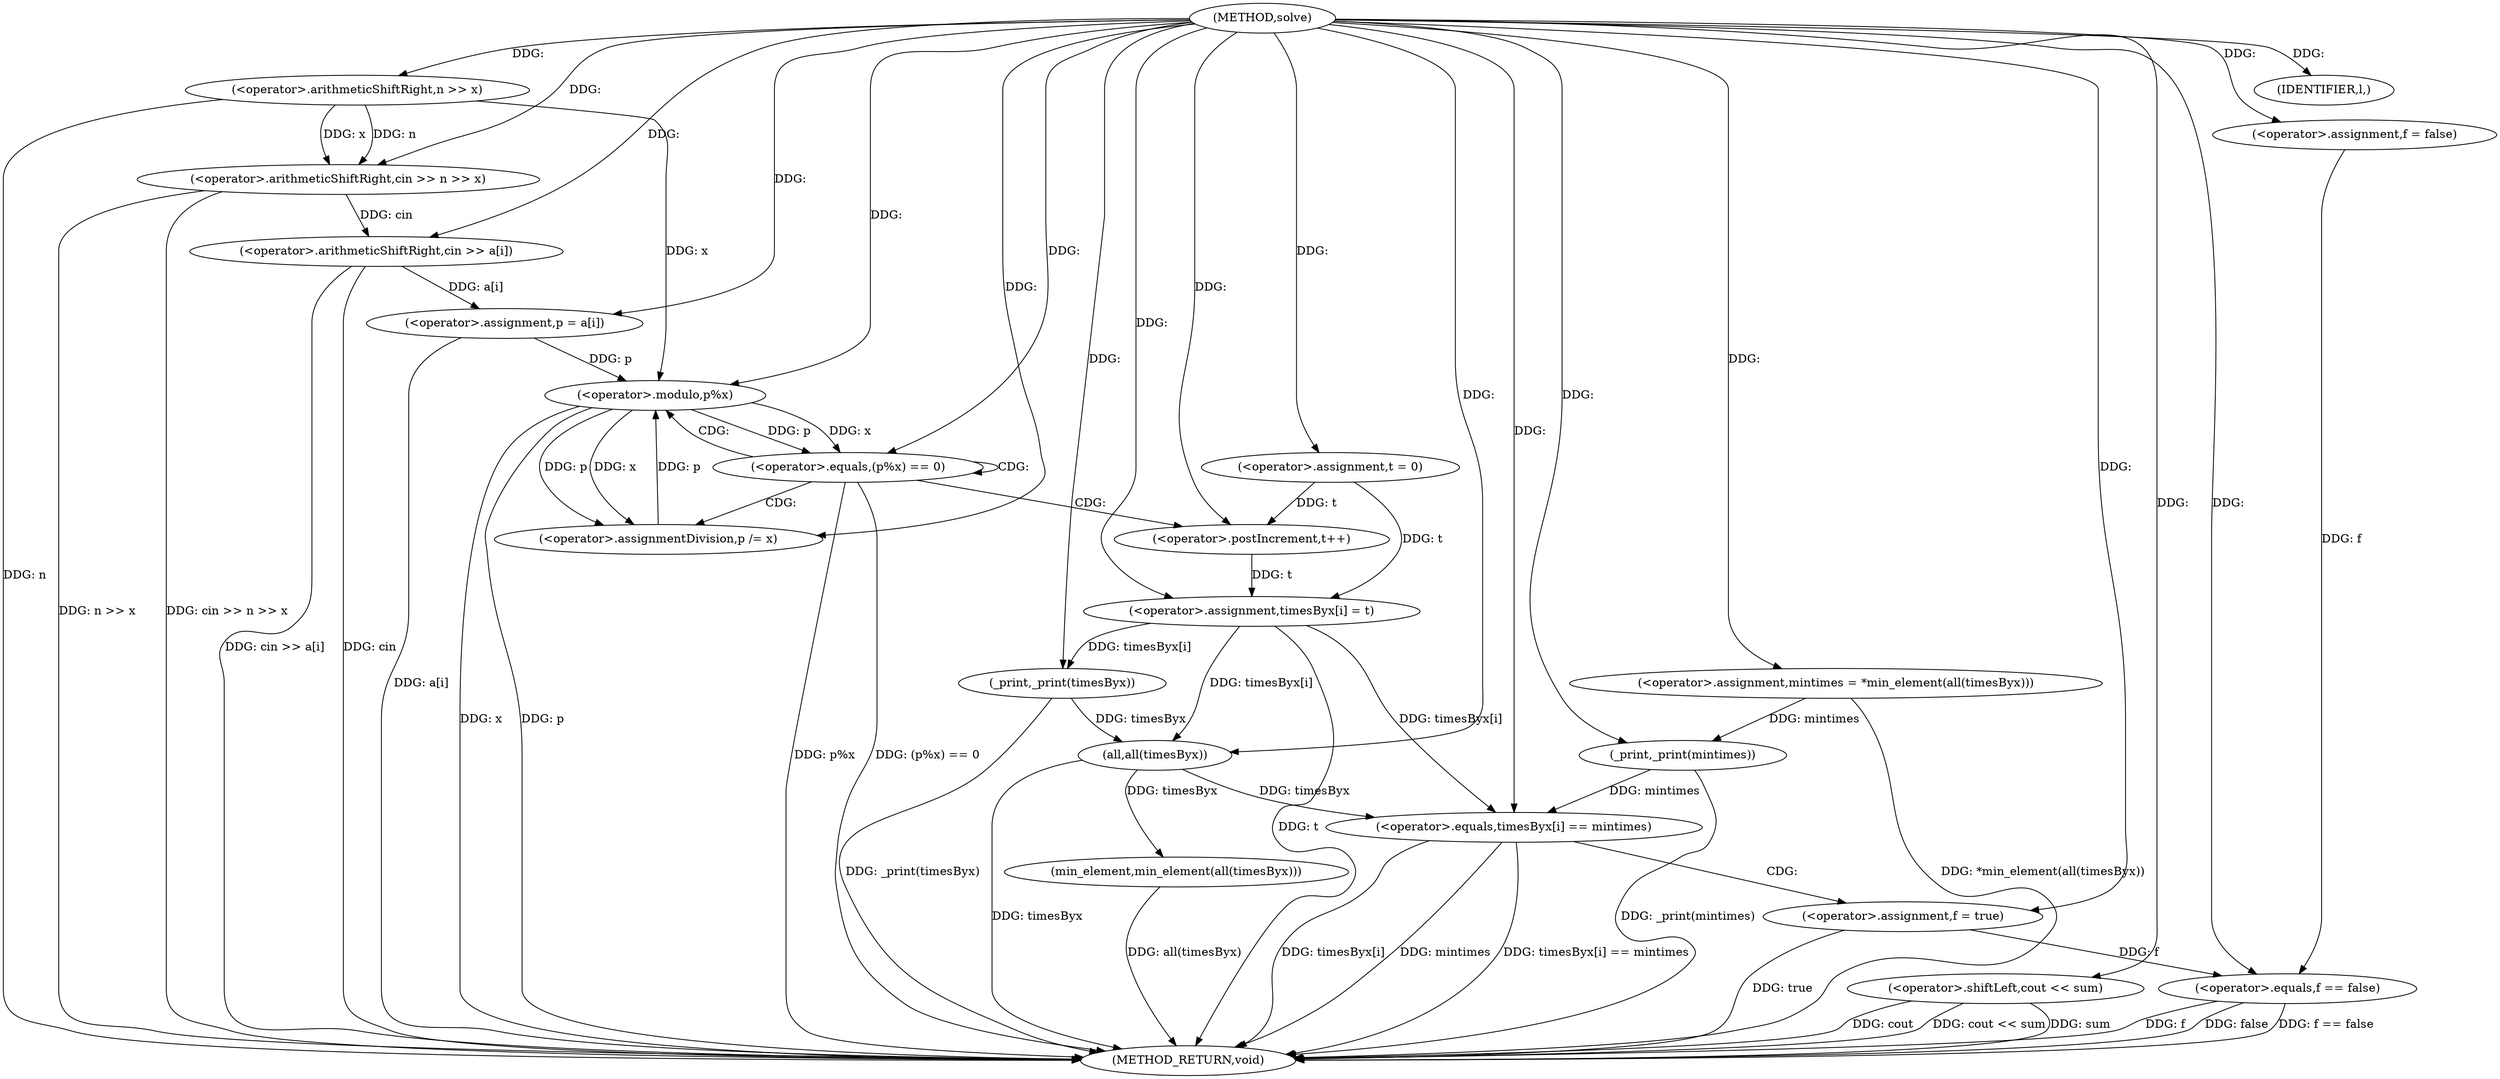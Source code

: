 digraph "solve" {  
"1000649" [label = "(METHOD,solve)" ]
"1000729" [label = "(METHOD_RETURN,void)" ]
"1000653" [label = "(<operator>.arithmeticShiftRight,cin >> n >> x)" ]
"1000659" [label = "(<operator>.arithmeticShiftRight,cin >> a[i])" ]
"1000665" [label = "(<operator>.assignment,f = false)" ]
"1000668" [label = "(IDENTIFIER,l,)" ]
"1000698" [label = "(_print,_print(timesByx))" ]
"1000701" [label = "(<operator>.assignment,mintimes = *min_element(all(timesByx)))" ]
"1000707" [label = "(_print,_print(mintimes))" ]
"1000726" [label = "(<operator>.shiftLeft,cout << sum)" ]
"1000672" [label = "(<operator>.assignment,t = 0)" ]
"1000676" [label = "(<operator>.assignment,p = a[i])" ]
"1000693" [label = "(<operator>.assignment,timesByx[i] = t)" ]
"1000655" [label = "(<operator>.arithmeticShiftRight,n >> x)" ]
"1000682" [label = "(<operator>.equals,(p%x) == 0)" ]
"1000711" [label = "(<operator>.equals,timesByx[i] == mintimes)" ]
"1000716" [label = "(<operator>.assignment,f = true)" ]
"1000720" [label = "(<operator>.equals,f == false)" ]
"1000688" [label = "(<operator>.assignmentDivision,p /= x)" ]
"1000691" [label = "(<operator>.postIncrement,t++)" ]
"1000704" [label = "(min_element,min_element(all(timesByx)))" ]
"1000683" [label = "(<operator>.modulo,p%x)" ]
"1000705" [label = "(all,all(timesByx))" ]
  "1000655" -> "1000729"  [ label = "DDG: n"] 
  "1000653" -> "1000729"  [ label = "DDG: n >> x"] 
  "1000653" -> "1000729"  [ label = "DDG: cin >> n >> x"] 
  "1000659" -> "1000729"  [ label = "DDG: cin"] 
  "1000659" -> "1000729"  [ label = "DDG: cin >> a[i]"] 
  "1000676" -> "1000729"  [ label = "DDG: a[i]"] 
  "1000683" -> "1000729"  [ label = "DDG: p"] 
  "1000683" -> "1000729"  [ label = "DDG: x"] 
  "1000682" -> "1000729"  [ label = "DDG: p%x"] 
  "1000682" -> "1000729"  [ label = "DDG: (p%x) == 0"] 
  "1000693" -> "1000729"  [ label = "DDG: t"] 
  "1000698" -> "1000729"  [ label = "DDG: _print(timesByx)"] 
  "1000705" -> "1000729"  [ label = "DDG: timesByx"] 
  "1000704" -> "1000729"  [ label = "DDG: all(timesByx)"] 
  "1000701" -> "1000729"  [ label = "DDG: *min_element(all(timesByx))"] 
  "1000707" -> "1000729"  [ label = "DDG: _print(mintimes)"] 
  "1000711" -> "1000729"  [ label = "DDG: timesByx[i]"] 
  "1000711" -> "1000729"  [ label = "DDG: mintimes"] 
  "1000711" -> "1000729"  [ label = "DDG: timesByx[i] == mintimes"] 
  "1000720" -> "1000729"  [ label = "DDG: f"] 
  "1000720" -> "1000729"  [ label = "DDG: false"] 
  "1000720" -> "1000729"  [ label = "DDG: f == false"] 
  "1000726" -> "1000729"  [ label = "DDG: cout"] 
  "1000726" -> "1000729"  [ label = "DDG: cout << sum"] 
  "1000726" -> "1000729"  [ label = "DDG: sum"] 
  "1000716" -> "1000729"  [ label = "DDG: true"] 
  "1000649" -> "1000665"  [ label = "DDG: "] 
  "1000649" -> "1000668"  [ label = "DDG: "] 
  "1000649" -> "1000653"  [ label = "DDG: "] 
  "1000655" -> "1000653"  [ label = "DDG: n"] 
  "1000655" -> "1000653"  [ label = "DDG: x"] 
  "1000653" -> "1000659"  [ label = "DDG: cin"] 
  "1000649" -> "1000659"  [ label = "DDG: "] 
  "1000649" -> "1000672"  [ label = "DDG: "] 
  "1000659" -> "1000676"  [ label = "DDG: a[i]"] 
  "1000672" -> "1000693"  [ label = "DDG: t"] 
  "1000691" -> "1000693"  [ label = "DDG: t"] 
  "1000649" -> "1000693"  [ label = "DDG: "] 
  "1000693" -> "1000698"  [ label = "DDG: timesByx[i]"] 
  "1000649" -> "1000698"  [ label = "DDG: "] 
  "1000649" -> "1000701"  [ label = "DDG: "] 
  "1000701" -> "1000707"  [ label = "DDG: mintimes"] 
  "1000649" -> "1000707"  [ label = "DDG: "] 
  "1000649" -> "1000726"  [ label = "DDG: "] 
  "1000649" -> "1000655"  [ label = "DDG: "] 
  "1000649" -> "1000676"  [ label = "DDG: "] 
  "1000649" -> "1000716"  [ label = "DDG: "] 
  "1000683" -> "1000682"  [ label = "DDG: x"] 
  "1000683" -> "1000682"  [ label = "DDG: p"] 
  "1000649" -> "1000682"  [ label = "DDG: "] 
  "1000683" -> "1000688"  [ label = "DDG: x"] 
  "1000649" -> "1000688"  [ label = "DDG: "] 
  "1000705" -> "1000704"  [ label = "DDG: timesByx"] 
  "1000693" -> "1000711"  [ label = "DDG: timesByx[i]"] 
  "1000705" -> "1000711"  [ label = "DDG: timesByx"] 
  "1000707" -> "1000711"  [ label = "DDG: mintimes"] 
  "1000649" -> "1000711"  [ label = "DDG: "] 
  "1000665" -> "1000720"  [ label = "DDG: f"] 
  "1000716" -> "1000720"  [ label = "DDG: f"] 
  "1000649" -> "1000720"  [ label = "DDG: "] 
  "1000676" -> "1000683"  [ label = "DDG: p"] 
  "1000688" -> "1000683"  [ label = "DDG: p"] 
  "1000649" -> "1000683"  [ label = "DDG: "] 
  "1000655" -> "1000683"  [ label = "DDG: x"] 
  "1000683" -> "1000688"  [ label = "DDG: p"] 
  "1000672" -> "1000691"  [ label = "DDG: t"] 
  "1000649" -> "1000691"  [ label = "DDG: "] 
  "1000693" -> "1000705"  [ label = "DDG: timesByx[i]"] 
  "1000698" -> "1000705"  [ label = "DDG: timesByx"] 
  "1000649" -> "1000705"  [ label = "DDG: "] 
  "1000682" -> "1000688"  [ label = "CDG: "] 
  "1000682" -> "1000682"  [ label = "CDG: "] 
  "1000682" -> "1000691"  [ label = "CDG: "] 
  "1000682" -> "1000683"  [ label = "CDG: "] 
  "1000711" -> "1000716"  [ label = "CDG: "] 
}
